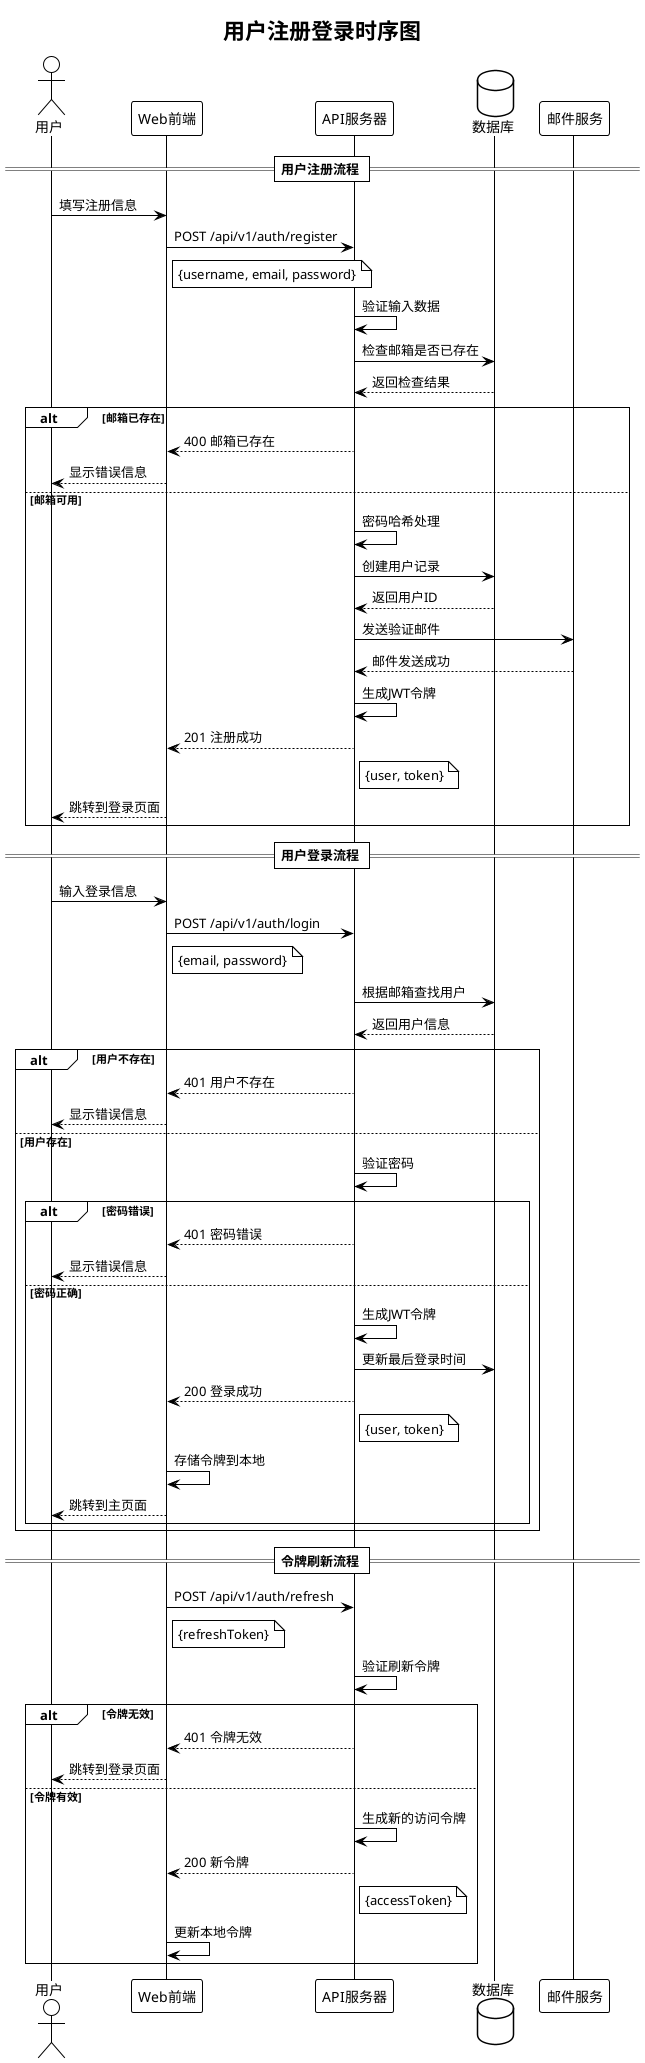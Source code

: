 @startuml user-auth-sequence
!theme plain
title 用户注册登录时序图

actor 用户 as U
participant "Web前端" as W
participant "API服务器" as A
database "数据库" as D
participant "邮件服务" as E

== 用户注册流程 ==

U -> W : 填写注册信息
W -> A : POST /api/v1/auth/register
note right of W : {username, email, password}

A -> A : 验证输入数据
A -> D : 检查邮箱是否已存在
D --> A : 返回检查结果

alt 邮箱已存在
    A --> W : 400 邮箱已存在
    W --> U : 显示错误信息
else 邮箱可用
    A -> A : 密码哈希处理
    A -> D : 创建用户记录
    D --> A : 返回用户ID
    
    A -> E : 发送验证邮件
    E --> A : 邮件发送成功
    
    A -> A : 生成JWT令牌
    A --> W : 201 注册成功
    note right of A : {user, token}
    W --> U : 跳转到登录页面
end

== 用户登录流程 ==

U -> W : 输入登录信息
W -> A : POST /api/v1/auth/login
note right of W : {email, password}

A -> D : 根据邮箱查找用户
D --> A : 返回用户信息

alt 用户不存在
    A --> W : 401 用户不存在
    W --> U : 显示错误信息
else 用户存在
    A -> A : 验证密码
    alt 密码错误
        A --> W : 401 密码错误
        W --> U : 显示错误信息
    else 密码正确
        A -> A : 生成JWT令牌
        A -> D : 更新最后登录时间
        A --> W : 200 登录成功
        note right of A : {user, token}
        W -> W : 存储令牌到本地
        W --> U : 跳转到主页面
    end
end

== 令牌刷新流程 ==

W -> A : POST /api/v1/auth/refresh
note right of W : {refreshToken}

A -> A : 验证刷新令牌
alt 令牌无效
    A --> W : 401 令牌无效
    W --> U : 跳转到登录页面
else 令牌有效
    A -> A : 生成新的访问令牌
    A --> W : 200 新令牌
    note right of A : {accessToken}
    W -> W : 更新本地令牌
end

@enduml